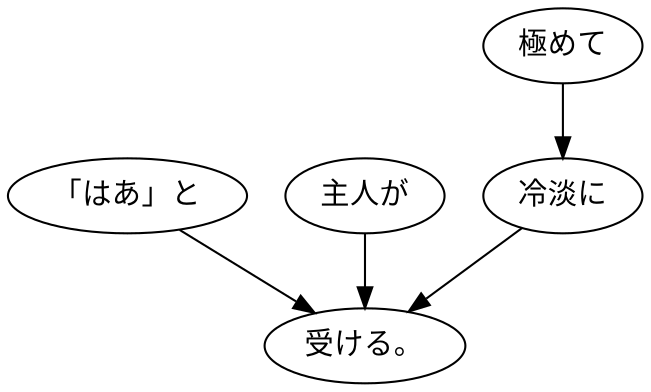 digraph graph1590 {
	node0 [label="「はあ」と"];
	node1 [label="主人が"];
	node2 [label="極めて"];
	node3 [label="冷淡に"];
	node4 [label="受ける。"];
	node0 -> node4;
	node1 -> node4;
	node2 -> node3;
	node3 -> node4;
}
